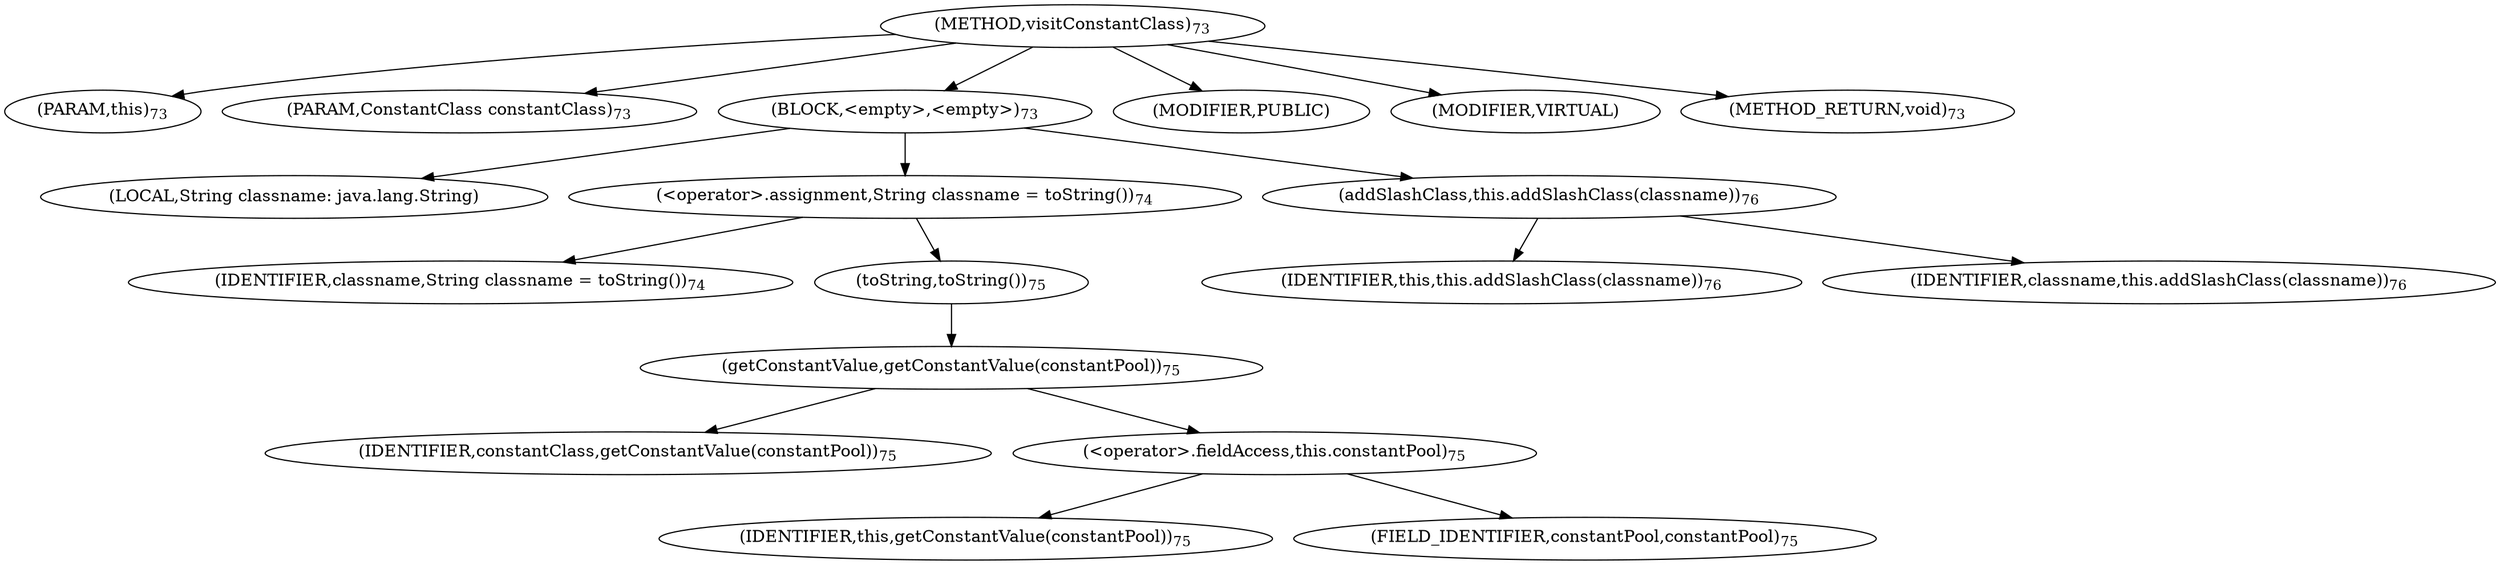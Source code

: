 digraph "visitConstantClass" {  
"73" [label = <(METHOD,visitConstantClass)<SUB>73</SUB>> ]
"6" [label = <(PARAM,this)<SUB>73</SUB>> ]
"74" [label = <(PARAM,ConstantClass constantClass)<SUB>73</SUB>> ]
"75" [label = <(BLOCK,&lt;empty&gt;,&lt;empty&gt;)<SUB>73</SUB>> ]
"76" [label = <(LOCAL,String classname: java.lang.String)> ]
"77" [label = <(&lt;operator&gt;.assignment,String classname = toString())<SUB>74</SUB>> ]
"78" [label = <(IDENTIFIER,classname,String classname = toString())<SUB>74</SUB>> ]
"79" [label = <(toString,toString())<SUB>75</SUB>> ]
"80" [label = <(getConstantValue,getConstantValue(constantPool))<SUB>75</SUB>> ]
"81" [label = <(IDENTIFIER,constantClass,getConstantValue(constantPool))<SUB>75</SUB>> ]
"82" [label = <(&lt;operator&gt;.fieldAccess,this.constantPool)<SUB>75</SUB>> ]
"83" [label = <(IDENTIFIER,this,getConstantValue(constantPool))<SUB>75</SUB>> ]
"84" [label = <(FIELD_IDENTIFIER,constantPool,constantPool)<SUB>75</SUB>> ]
"85" [label = <(addSlashClass,this.addSlashClass(classname))<SUB>76</SUB>> ]
"5" [label = <(IDENTIFIER,this,this.addSlashClass(classname))<SUB>76</SUB>> ]
"86" [label = <(IDENTIFIER,classname,this.addSlashClass(classname))<SUB>76</SUB>> ]
"87" [label = <(MODIFIER,PUBLIC)> ]
"88" [label = <(MODIFIER,VIRTUAL)> ]
"89" [label = <(METHOD_RETURN,void)<SUB>73</SUB>> ]
  "73" -> "6" 
  "73" -> "74" 
  "73" -> "75" 
  "73" -> "87" 
  "73" -> "88" 
  "73" -> "89" 
  "75" -> "76" 
  "75" -> "77" 
  "75" -> "85" 
  "77" -> "78" 
  "77" -> "79" 
  "79" -> "80" 
  "80" -> "81" 
  "80" -> "82" 
  "82" -> "83" 
  "82" -> "84" 
  "85" -> "5" 
  "85" -> "86" 
}

